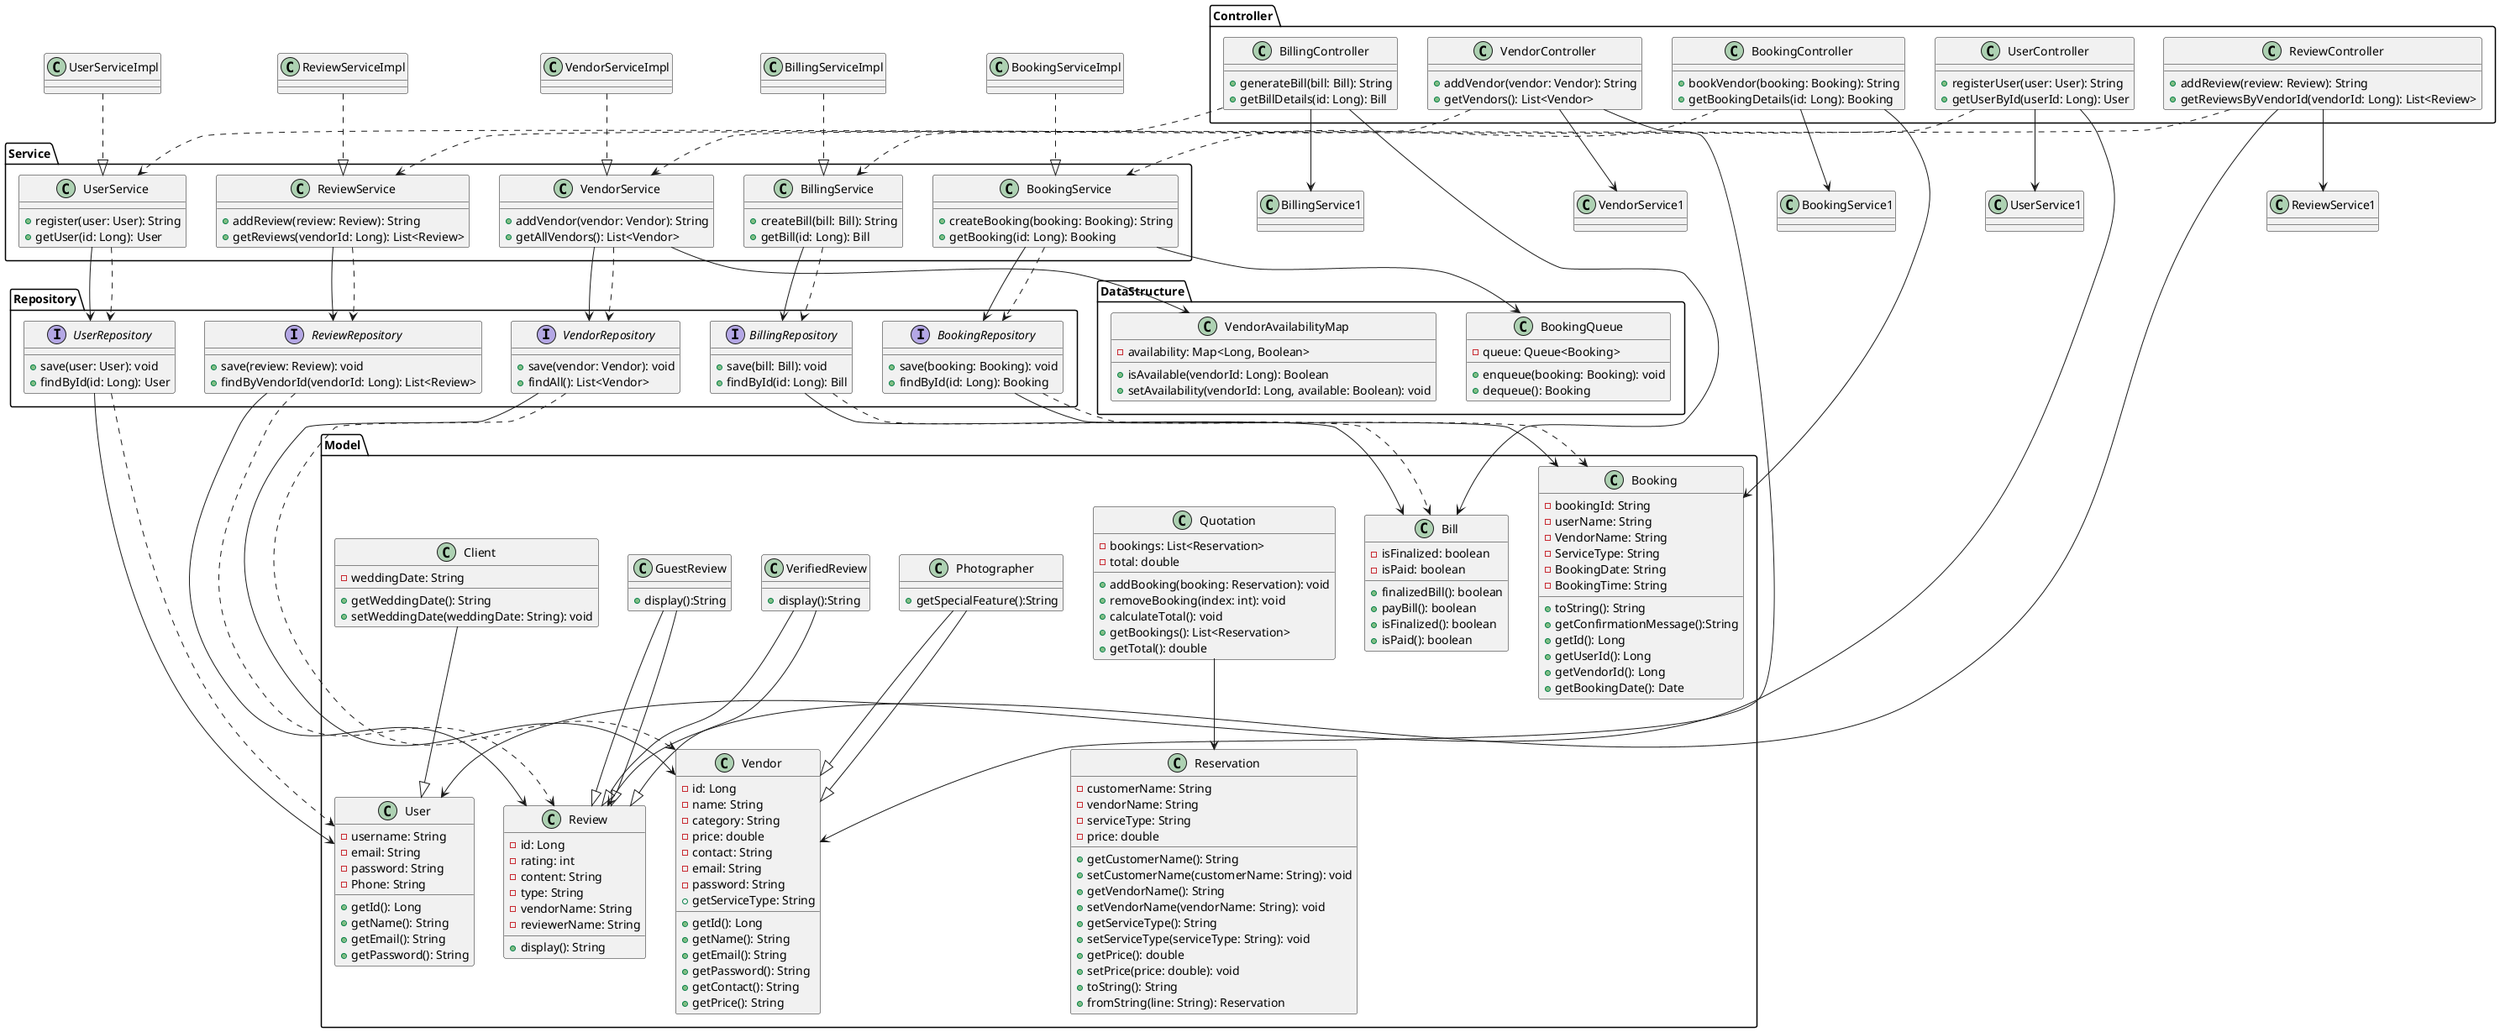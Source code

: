 @startuml class-diagram

package Controller {
  class UserController {
    +registerUser(user: User): String
    +getUserById(userId: Long): User
  }

  class VendorController {
    +addVendor(vendor: Vendor): String
    +getVendors(): List<Vendor>
  }

  class BookingController {
    +bookVendor(booking: Booking): String
    +getBookingDetails(id: Long): Booking
  }

  class BillingController {
    +generateBill(bill: Bill): String
    +getBillDetails(id: Long): Bill
  }

  class ReviewController {
    +addReview(review: Review): String
    +getReviewsByVendorId(vendorId: Long): List<Review>
  }
}

package Model {
  class User {
    -username: String
    -email: String
    -password: String
    -Phone: String
    +getId(): Long
    +getName(): String
    +getEmail(): String
    +getPassword(): String
  }

  class Vendor {
    -id: Long
    -name: String
    -category: String
    -price: double
    -contact: String
    -email: String
    -password: String
    +getId(): Long
    +getName(): String
    +getServiceType: String
    +getEmail(): String
    +getPassword(): String
    +getContact(): String
    +getPrice(): String
  }

  class Booking {
    -bookingId: String
    -userName: String
    -VendorName: String
    -ServiceType: String
    -BookingDate: String
    -BookingTime: String
    +toString(): String
    +getConfirmationMessage():String
    +getId(): Long
    +getUserId(): Long
    +getVendorId(): Long
    +getBookingDate(): Date
  }

  class Bill {
    -isFinalized: boolean
    -isPaid: boolean
    +finalizedBill(): boolean
    +payBill(): boolean
    +isFinalized(): boolean
    +isPaid(): boolean
  }

  class Review {
    -id: Long
    -rating: int
    -content: String
    -type: String
    -vendorName: String
    -reviewerName: String
    +display(): String
  }

  class Photographer {
    +getSpecialFeature():String
  }

  class VerifiedReview {
    +display():String
  }

  class GuestReview {
    +display():String
  }
   class Client {
      -weddingDate: String
      +getWeddingDate(): String
      +setWeddingDate(weddingDate: String): void
    }

    class Quotation {
      -bookings: List<Reservation>
      -total: double
      +addBooking(booking: Reservation): void
      +removeBooking(index: int): void
      +calculateTotal(): void
      +getBookings(): List<Reservation>
      +getTotal(): double
    }

    class Reservation {
      -customerName: String
      -vendorName: String
      -serviceType: String
      -price: double
      +getCustomerName(): String
      +setCustomerName(customerName: String): void
      +getVendorName(): String
      +setVendorName(vendorName: String): void
      +getServiceType(): String
      +setServiceType(serviceType: String): void
      +getPrice(): double
      +setPrice(price: double): void
      +toString(): String
      +fromString(line: String): Reservation
    }
}

package Repository {
  interface UserRepository {
    +save(user: User): void
    +findById(id: Long): User
  }

  interface VendorRepository {
    +save(vendor: Vendor): void
    +findAll(): List<Vendor>
  }

  interface BookingRepository {
    +save(booking: Booking): void
    +findById(id: Long): Booking
  }

  interface BillingRepository {
    +save(bill: Bill): void
    +findById(id: Long): Bill
  }

  interface ReviewRepository {
    +save(review: Review): void
    +findByVendorId(vendorId: Long): List<Review>
  }
}

package Service {
  class UserService {
    +register(user: User): String
    +getUser(id: Long): User
  }

  class VendorService {
    +addVendor(vendor: Vendor): String
    +getAllVendors(): List<Vendor>
  }

  class BookingService {
    +createBooking(booking: Booking): String
    +getBooking(id: Long): Booking
  }

  class BillingService {
    +createBill(bill: Bill): String
    +getBill(id: Long): Bill
  }

  class ReviewService {
    +addReview(review: Review): String
    +getReviews(vendorId: Long): List<Review>
  }
}

package DataStructure {
  class BookingQueue {
    -queue: Queue<Booking>
    +enqueue(booking: Booking): void
    +dequeue(): Booking
  }

  class VendorAvailabilityMap {
    -availability: Map<Long, Boolean>
    +isAvailable(vendorId: Long): Boolean
    +setAvailability(vendorId: Long, available: Boolean): void
  }
}

' Relationships between packages
UserController --> UserService1
UserService --> UserRepository
UserController --> User
UserRepository --> User

VendorController --> VendorService1
VendorService --> VendorRepository
VendorController --> Vendor
VendorRepository --> Vendor

BookingController --> BookingService1
BookingService --> BookingRepository
BookingController --> Booking
BookingRepository --> Booking

BillingController --> BillingService1
BillingService --> BillingRepository
BillingController --> Bill
BillingRepository --> Bill

ReviewController --> ReviewService1
ReviewService --> ReviewRepository
ReviewController --> Review
ReviewRepository --> Review

BookingService --> BookingQueue
VendorService --> VendorAvailabilityMap

' OOP Relationships

' UserServiceImpl implements UserService
UserServiceImpl ..|> UserService

' VendorServiceImpl implements VendorService
VendorServiceImpl ..|> VendorService

' BookingServiceImpl implements BookingService
BookingServiceImpl ..|> BookingService

' ReviewServiceImpl implements ReviewService
ReviewServiceImpl ..|> ReviewService

' BillingServiceImpl implements BillingService
BillingServiceImpl ..|> BillingService

' UserController depends on UserService
UserController ..> UserService

' VendorController depends on VendorService
VendorController ..> VendorService

' BookingController depends on BookingService
BookingController ..> BookingService

' ReviewController depends on ReviewService
ReviewController ..> ReviewService

' BillingController depends on BillingService
BillingController ..> BillingService

' Services depend on Repositories
UserService ..> UserRepository
VendorService ..> VendorRepository
BookingService ..> BookingRepository
ReviewService ..> ReviewRepository
BillingService ..> BillingRepository

' Repositories depend on Models
UserRepository ..> User
VendorRepository ..> Vendor
BookingRepository ..> Booking
ReviewRepository ..> Review
BillingRepository ..> Bill

' Inheritance relationships
Photographer --|> Vendor
VerifiedReview --|> Review
GuestReview --|> Review
Client --|> User
Photographer --|> Vendor
VerifiedReview --|> Review
GuestReview --|> Review

' Associations
Quotation --> Reservation

@enduml